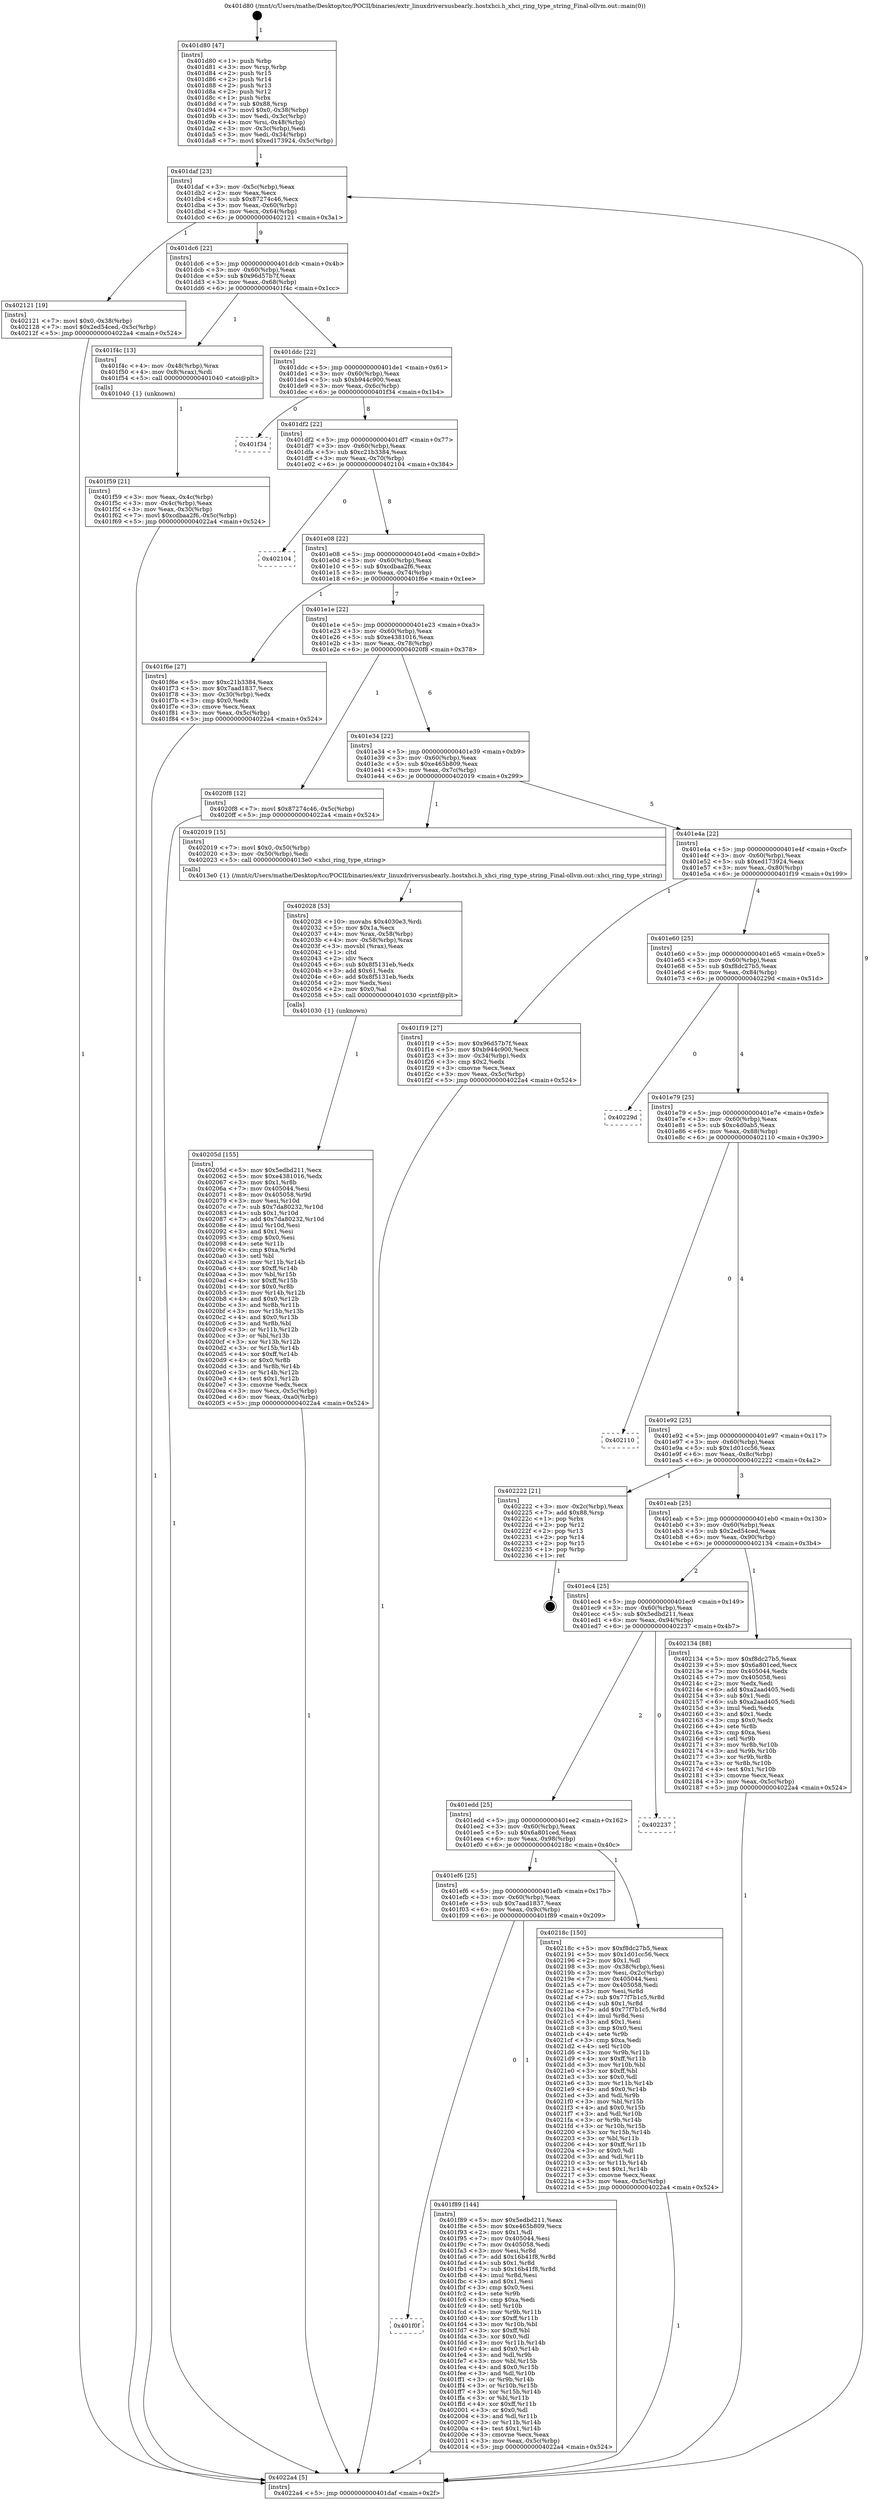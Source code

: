 digraph "0x401d80" {
  label = "0x401d80 (/mnt/c/Users/mathe/Desktop/tcc/POCII/binaries/extr_linuxdriversusbearly..hostxhci.h_xhci_ring_type_string_Final-ollvm.out::main(0))"
  labelloc = "t"
  node[shape=record]

  Entry [label="",width=0.3,height=0.3,shape=circle,fillcolor=black,style=filled]
  "0x401daf" [label="{
     0x401daf [23]\l
     | [instrs]\l
     &nbsp;&nbsp;0x401daf \<+3\>: mov -0x5c(%rbp),%eax\l
     &nbsp;&nbsp;0x401db2 \<+2\>: mov %eax,%ecx\l
     &nbsp;&nbsp;0x401db4 \<+6\>: sub $0x87274c46,%ecx\l
     &nbsp;&nbsp;0x401dba \<+3\>: mov %eax,-0x60(%rbp)\l
     &nbsp;&nbsp;0x401dbd \<+3\>: mov %ecx,-0x64(%rbp)\l
     &nbsp;&nbsp;0x401dc0 \<+6\>: je 0000000000402121 \<main+0x3a1\>\l
  }"]
  "0x402121" [label="{
     0x402121 [19]\l
     | [instrs]\l
     &nbsp;&nbsp;0x402121 \<+7\>: movl $0x0,-0x38(%rbp)\l
     &nbsp;&nbsp;0x402128 \<+7\>: movl $0x2ed54ced,-0x5c(%rbp)\l
     &nbsp;&nbsp;0x40212f \<+5\>: jmp 00000000004022a4 \<main+0x524\>\l
  }"]
  "0x401dc6" [label="{
     0x401dc6 [22]\l
     | [instrs]\l
     &nbsp;&nbsp;0x401dc6 \<+5\>: jmp 0000000000401dcb \<main+0x4b\>\l
     &nbsp;&nbsp;0x401dcb \<+3\>: mov -0x60(%rbp),%eax\l
     &nbsp;&nbsp;0x401dce \<+5\>: sub $0x96d57b7f,%eax\l
     &nbsp;&nbsp;0x401dd3 \<+3\>: mov %eax,-0x68(%rbp)\l
     &nbsp;&nbsp;0x401dd6 \<+6\>: je 0000000000401f4c \<main+0x1cc\>\l
  }"]
  Exit [label="",width=0.3,height=0.3,shape=circle,fillcolor=black,style=filled,peripheries=2]
  "0x401f4c" [label="{
     0x401f4c [13]\l
     | [instrs]\l
     &nbsp;&nbsp;0x401f4c \<+4\>: mov -0x48(%rbp),%rax\l
     &nbsp;&nbsp;0x401f50 \<+4\>: mov 0x8(%rax),%rdi\l
     &nbsp;&nbsp;0x401f54 \<+5\>: call 0000000000401040 \<atoi@plt\>\l
     | [calls]\l
     &nbsp;&nbsp;0x401040 \{1\} (unknown)\l
  }"]
  "0x401ddc" [label="{
     0x401ddc [22]\l
     | [instrs]\l
     &nbsp;&nbsp;0x401ddc \<+5\>: jmp 0000000000401de1 \<main+0x61\>\l
     &nbsp;&nbsp;0x401de1 \<+3\>: mov -0x60(%rbp),%eax\l
     &nbsp;&nbsp;0x401de4 \<+5\>: sub $0xb944c900,%eax\l
     &nbsp;&nbsp;0x401de9 \<+3\>: mov %eax,-0x6c(%rbp)\l
     &nbsp;&nbsp;0x401dec \<+6\>: je 0000000000401f34 \<main+0x1b4\>\l
  }"]
  "0x40205d" [label="{
     0x40205d [155]\l
     | [instrs]\l
     &nbsp;&nbsp;0x40205d \<+5\>: mov $0x5edbd211,%ecx\l
     &nbsp;&nbsp;0x402062 \<+5\>: mov $0xe4381016,%edx\l
     &nbsp;&nbsp;0x402067 \<+3\>: mov $0x1,%r8b\l
     &nbsp;&nbsp;0x40206a \<+7\>: mov 0x405044,%esi\l
     &nbsp;&nbsp;0x402071 \<+8\>: mov 0x405058,%r9d\l
     &nbsp;&nbsp;0x402079 \<+3\>: mov %esi,%r10d\l
     &nbsp;&nbsp;0x40207c \<+7\>: sub $0x7da80232,%r10d\l
     &nbsp;&nbsp;0x402083 \<+4\>: sub $0x1,%r10d\l
     &nbsp;&nbsp;0x402087 \<+7\>: add $0x7da80232,%r10d\l
     &nbsp;&nbsp;0x40208e \<+4\>: imul %r10d,%esi\l
     &nbsp;&nbsp;0x402092 \<+3\>: and $0x1,%esi\l
     &nbsp;&nbsp;0x402095 \<+3\>: cmp $0x0,%esi\l
     &nbsp;&nbsp;0x402098 \<+4\>: sete %r11b\l
     &nbsp;&nbsp;0x40209c \<+4\>: cmp $0xa,%r9d\l
     &nbsp;&nbsp;0x4020a0 \<+3\>: setl %bl\l
     &nbsp;&nbsp;0x4020a3 \<+3\>: mov %r11b,%r14b\l
     &nbsp;&nbsp;0x4020a6 \<+4\>: xor $0xff,%r14b\l
     &nbsp;&nbsp;0x4020aa \<+3\>: mov %bl,%r15b\l
     &nbsp;&nbsp;0x4020ad \<+4\>: xor $0xff,%r15b\l
     &nbsp;&nbsp;0x4020b1 \<+4\>: xor $0x0,%r8b\l
     &nbsp;&nbsp;0x4020b5 \<+3\>: mov %r14b,%r12b\l
     &nbsp;&nbsp;0x4020b8 \<+4\>: and $0x0,%r12b\l
     &nbsp;&nbsp;0x4020bc \<+3\>: and %r8b,%r11b\l
     &nbsp;&nbsp;0x4020bf \<+3\>: mov %r15b,%r13b\l
     &nbsp;&nbsp;0x4020c2 \<+4\>: and $0x0,%r13b\l
     &nbsp;&nbsp;0x4020c6 \<+3\>: and %r8b,%bl\l
     &nbsp;&nbsp;0x4020c9 \<+3\>: or %r11b,%r12b\l
     &nbsp;&nbsp;0x4020cc \<+3\>: or %bl,%r13b\l
     &nbsp;&nbsp;0x4020cf \<+3\>: xor %r13b,%r12b\l
     &nbsp;&nbsp;0x4020d2 \<+3\>: or %r15b,%r14b\l
     &nbsp;&nbsp;0x4020d5 \<+4\>: xor $0xff,%r14b\l
     &nbsp;&nbsp;0x4020d9 \<+4\>: or $0x0,%r8b\l
     &nbsp;&nbsp;0x4020dd \<+3\>: and %r8b,%r14b\l
     &nbsp;&nbsp;0x4020e0 \<+3\>: or %r14b,%r12b\l
     &nbsp;&nbsp;0x4020e3 \<+4\>: test $0x1,%r12b\l
     &nbsp;&nbsp;0x4020e7 \<+3\>: cmovne %edx,%ecx\l
     &nbsp;&nbsp;0x4020ea \<+3\>: mov %ecx,-0x5c(%rbp)\l
     &nbsp;&nbsp;0x4020ed \<+6\>: mov %eax,-0xa0(%rbp)\l
     &nbsp;&nbsp;0x4020f3 \<+5\>: jmp 00000000004022a4 \<main+0x524\>\l
  }"]
  "0x401f34" [label="{
     0x401f34\l
  }", style=dashed]
  "0x401df2" [label="{
     0x401df2 [22]\l
     | [instrs]\l
     &nbsp;&nbsp;0x401df2 \<+5\>: jmp 0000000000401df7 \<main+0x77\>\l
     &nbsp;&nbsp;0x401df7 \<+3\>: mov -0x60(%rbp),%eax\l
     &nbsp;&nbsp;0x401dfa \<+5\>: sub $0xc21b3384,%eax\l
     &nbsp;&nbsp;0x401dff \<+3\>: mov %eax,-0x70(%rbp)\l
     &nbsp;&nbsp;0x401e02 \<+6\>: je 0000000000402104 \<main+0x384\>\l
  }"]
  "0x402028" [label="{
     0x402028 [53]\l
     | [instrs]\l
     &nbsp;&nbsp;0x402028 \<+10\>: movabs $0x4030e3,%rdi\l
     &nbsp;&nbsp;0x402032 \<+5\>: mov $0x1a,%ecx\l
     &nbsp;&nbsp;0x402037 \<+4\>: mov %rax,-0x58(%rbp)\l
     &nbsp;&nbsp;0x40203b \<+4\>: mov -0x58(%rbp),%rax\l
     &nbsp;&nbsp;0x40203f \<+3\>: movsbl (%rax),%eax\l
     &nbsp;&nbsp;0x402042 \<+1\>: cltd\l
     &nbsp;&nbsp;0x402043 \<+2\>: idiv %ecx\l
     &nbsp;&nbsp;0x402045 \<+6\>: sub $0x8f5131eb,%edx\l
     &nbsp;&nbsp;0x40204b \<+3\>: add $0x61,%edx\l
     &nbsp;&nbsp;0x40204e \<+6\>: add $0x8f5131eb,%edx\l
     &nbsp;&nbsp;0x402054 \<+2\>: mov %edx,%esi\l
     &nbsp;&nbsp;0x402056 \<+2\>: mov $0x0,%al\l
     &nbsp;&nbsp;0x402058 \<+5\>: call 0000000000401030 \<printf@plt\>\l
     | [calls]\l
     &nbsp;&nbsp;0x401030 \{1\} (unknown)\l
  }"]
  "0x402104" [label="{
     0x402104\l
  }", style=dashed]
  "0x401e08" [label="{
     0x401e08 [22]\l
     | [instrs]\l
     &nbsp;&nbsp;0x401e08 \<+5\>: jmp 0000000000401e0d \<main+0x8d\>\l
     &nbsp;&nbsp;0x401e0d \<+3\>: mov -0x60(%rbp),%eax\l
     &nbsp;&nbsp;0x401e10 \<+5\>: sub $0xcdbaa2f6,%eax\l
     &nbsp;&nbsp;0x401e15 \<+3\>: mov %eax,-0x74(%rbp)\l
     &nbsp;&nbsp;0x401e18 \<+6\>: je 0000000000401f6e \<main+0x1ee\>\l
  }"]
  "0x401f0f" [label="{
     0x401f0f\l
  }", style=dashed]
  "0x401f6e" [label="{
     0x401f6e [27]\l
     | [instrs]\l
     &nbsp;&nbsp;0x401f6e \<+5\>: mov $0xc21b3384,%eax\l
     &nbsp;&nbsp;0x401f73 \<+5\>: mov $0x7aad1837,%ecx\l
     &nbsp;&nbsp;0x401f78 \<+3\>: mov -0x30(%rbp),%edx\l
     &nbsp;&nbsp;0x401f7b \<+3\>: cmp $0x0,%edx\l
     &nbsp;&nbsp;0x401f7e \<+3\>: cmove %ecx,%eax\l
     &nbsp;&nbsp;0x401f81 \<+3\>: mov %eax,-0x5c(%rbp)\l
     &nbsp;&nbsp;0x401f84 \<+5\>: jmp 00000000004022a4 \<main+0x524\>\l
  }"]
  "0x401e1e" [label="{
     0x401e1e [22]\l
     | [instrs]\l
     &nbsp;&nbsp;0x401e1e \<+5\>: jmp 0000000000401e23 \<main+0xa3\>\l
     &nbsp;&nbsp;0x401e23 \<+3\>: mov -0x60(%rbp),%eax\l
     &nbsp;&nbsp;0x401e26 \<+5\>: sub $0xe4381016,%eax\l
     &nbsp;&nbsp;0x401e2b \<+3\>: mov %eax,-0x78(%rbp)\l
     &nbsp;&nbsp;0x401e2e \<+6\>: je 00000000004020f8 \<main+0x378\>\l
  }"]
  "0x401f89" [label="{
     0x401f89 [144]\l
     | [instrs]\l
     &nbsp;&nbsp;0x401f89 \<+5\>: mov $0x5edbd211,%eax\l
     &nbsp;&nbsp;0x401f8e \<+5\>: mov $0xe465b809,%ecx\l
     &nbsp;&nbsp;0x401f93 \<+2\>: mov $0x1,%dl\l
     &nbsp;&nbsp;0x401f95 \<+7\>: mov 0x405044,%esi\l
     &nbsp;&nbsp;0x401f9c \<+7\>: mov 0x405058,%edi\l
     &nbsp;&nbsp;0x401fa3 \<+3\>: mov %esi,%r8d\l
     &nbsp;&nbsp;0x401fa6 \<+7\>: add $0x16b41f8,%r8d\l
     &nbsp;&nbsp;0x401fad \<+4\>: sub $0x1,%r8d\l
     &nbsp;&nbsp;0x401fb1 \<+7\>: sub $0x16b41f8,%r8d\l
     &nbsp;&nbsp;0x401fb8 \<+4\>: imul %r8d,%esi\l
     &nbsp;&nbsp;0x401fbc \<+3\>: and $0x1,%esi\l
     &nbsp;&nbsp;0x401fbf \<+3\>: cmp $0x0,%esi\l
     &nbsp;&nbsp;0x401fc2 \<+4\>: sete %r9b\l
     &nbsp;&nbsp;0x401fc6 \<+3\>: cmp $0xa,%edi\l
     &nbsp;&nbsp;0x401fc9 \<+4\>: setl %r10b\l
     &nbsp;&nbsp;0x401fcd \<+3\>: mov %r9b,%r11b\l
     &nbsp;&nbsp;0x401fd0 \<+4\>: xor $0xff,%r11b\l
     &nbsp;&nbsp;0x401fd4 \<+3\>: mov %r10b,%bl\l
     &nbsp;&nbsp;0x401fd7 \<+3\>: xor $0xff,%bl\l
     &nbsp;&nbsp;0x401fda \<+3\>: xor $0x0,%dl\l
     &nbsp;&nbsp;0x401fdd \<+3\>: mov %r11b,%r14b\l
     &nbsp;&nbsp;0x401fe0 \<+4\>: and $0x0,%r14b\l
     &nbsp;&nbsp;0x401fe4 \<+3\>: and %dl,%r9b\l
     &nbsp;&nbsp;0x401fe7 \<+3\>: mov %bl,%r15b\l
     &nbsp;&nbsp;0x401fea \<+4\>: and $0x0,%r15b\l
     &nbsp;&nbsp;0x401fee \<+3\>: and %dl,%r10b\l
     &nbsp;&nbsp;0x401ff1 \<+3\>: or %r9b,%r14b\l
     &nbsp;&nbsp;0x401ff4 \<+3\>: or %r10b,%r15b\l
     &nbsp;&nbsp;0x401ff7 \<+3\>: xor %r15b,%r14b\l
     &nbsp;&nbsp;0x401ffa \<+3\>: or %bl,%r11b\l
     &nbsp;&nbsp;0x401ffd \<+4\>: xor $0xff,%r11b\l
     &nbsp;&nbsp;0x402001 \<+3\>: or $0x0,%dl\l
     &nbsp;&nbsp;0x402004 \<+3\>: and %dl,%r11b\l
     &nbsp;&nbsp;0x402007 \<+3\>: or %r11b,%r14b\l
     &nbsp;&nbsp;0x40200a \<+4\>: test $0x1,%r14b\l
     &nbsp;&nbsp;0x40200e \<+3\>: cmovne %ecx,%eax\l
     &nbsp;&nbsp;0x402011 \<+3\>: mov %eax,-0x5c(%rbp)\l
     &nbsp;&nbsp;0x402014 \<+5\>: jmp 00000000004022a4 \<main+0x524\>\l
  }"]
  "0x4020f8" [label="{
     0x4020f8 [12]\l
     | [instrs]\l
     &nbsp;&nbsp;0x4020f8 \<+7\>: movl $0x87274c46,-0x5c(%rbp)\l
     &nbsp;&nbsp;0x4020ff \<+5\>: jmp 00000000004022a4 \<main+0x524\>\l
  }"]
  "0x401e34" [label="{
     0x401e34 [22]\l
     | [instrs]\l
     &nbsp;&nbsp;0x401e34 \<+5\>: jmp 0000000000401e39 \<main+0xb9\>\l
     &nbsp;&nbsp;0x401e39 \<+3\>: mov -0x60(%rbp),%eax\l
     &nbsp;&nbsp;0x401e3c \<+5\>: sub $0xe465b809,%eax\l
     &nbsp;&nbsp;0x401e41 \<+3\>: mov %eax,-0x7c(%rbp)\l
     &nbsp;&nbsp;0x401e44 \<+6\>: je 0000000000402019 \<main+0x299\>\l
  }"]
  "0x401ef6" [label="{
     0x401ef6 [25]\l
     | [instrs]\l
     &nbsp;&nbsp;0x401ef6 \<+5\>: jmp 0000000000401efb \<main+0x17b\>\l
     &nbsp;&nbsp;0x401efb \<+3\>: mov -0x60(%rbp),%eax\l
     &nbsp;&nbsp;0x401efe \<+5\>: sub $0x7aad1837,%eax\l
     &nbsp;&nbsp;0x401f03 \<+6\>: mov %eax,-0x9c(%rbp)\l
     &nbsp;&nbsp;0x401f09 \<+6\>: je 0000000000401f89 \<main+0x209\>\l
  }"]
  "0x402019" [label="{
     0x402019 [15]\l
     | [instrs]\l
     &nbsp;&nbsp;0x402019 \<+7\>: movl $0x0,-0x50(%rbp)\l
     &nbsp;&nbsp;0x402020 \<+3\>: mov -0x50(%rbp),%edi\l
     &nbsp;&nbsp;0x402023 \<+5\>: call 00000000004013e0 \<xhci_ring_type_string\>\l
     | [calls]\l
     &nbsp;&nbsp;0x4013e0 \{1\} (/mnt/c/Users/mathe/Desktop/tcc/POCII/binaries/extr_linuxdriversusbearly..hostxhci.h_xhci_ring_type_string_Final-ollvm.out::xhci_ring_type_string)\l
  }"]
  "0x401e4a" [label="{
     0x401e4a [22]\l
     | [instrs]\l
     &nbsp;&nbsp;0x401e4a \<+5\>: jmp 0000000000401e4f \<main+0xcf\>\l
     &nbsp;&nbsp;0x401e4f \<+3\>: mov -0x60(%rbp),%eax\l
     &nbsp;&nbsp;0x401e52 \<+5\>: sub $0xed173924,%eax\l
     &nbsp;&nbsp;0x401e57 \<+3\>: mov %eax,-0x80(%rbp)\l
     &nbsp;&nbsp;0x401e5a \<+6\>: je 0000000000401f19 \<main+0x199\>\l
  }"]
  "0x40218c" [label="{
     0x40218c [150]\l
     | [instrs]\l
     &nbsp;&nbsp;0x40218c \<+5\>: mov $0xf8dc27b5,%eax\l
     &nbsp;&nbsp;0x402191 \<+5\>: mov $0x1d01cc56,%ecx\l
     &nbsp;&nbsp;0x402196 \<+2\>: mov $0x1,%dl\l
     &nbsp;&nbsp;0x402198 \<+3\>: mov -0x38(%rbp),%esi\l
     &nbsp;&nbsp;0x40219b \<+3\>: mov %esi,-0x2c(%rbp)\l
     &nbsp;&nbsp;0x40219e \<+7\>: mov 0x405044,%esi\l
     &nbsp;&nbsp;0x4021a5 \<+7\>: mov 0x405058,%edi\l
     &nbsp;&nbsp;0x4021ac \<+3\>: mov %esi,%r8d\l
     &nbsp;&nbsp;0x4021af \<+7\>: sub $0x77f7b1c5,%r8d\l
     &nbsp;&nbsp;0x4021b6 \<+4\>: sub $0x1,%r8d\l
     &nbsp;&nbsp;0x4021ba \<+7\>: add $0x77f7b1c5,%r8d\l
     &nbsp;&nbsp;0x4021c1 \<+4\>: imul %r8d,%esi\l
     &nbsp;&nbsp;0x4021c5 \<+3\>: and $0x1,%esi\l
     &nbsp;&nbsp;0x4021c8 \<+3\>: cmp $0x0,%esi\l
     &nbsp;&nbsp;0x4021cb \<+4\>: sete %r9b\l
     &nbsp;&nbsp;0x4021cf \<+3\>: cmp $0xa,%edi\l
     &nbsp;&nbsp;0x4021d2 \<+4\>: setl %r10b\l
     &nbsp;&nbsp;0x4021d6 \<+3\>: mov %r9b,%r11b\l
     &nbsp;&nbsp;0x4021d9 \<+4\>: xor $0xff,%r11b\l
     &nbsp;&nbsp;0x4021dd \<+3\>: mov %r10b,%bl\l
     &nbsp;&nbsp;0x4021e0 \<+3\>: xor $0xff,%bl\l
     &nbsp;&nbsp;0x4021e3 \<+3\>: xor $0x0,%dl\l
     &nbsp;&nbsp;0x4021e6 \<+3\>: mov %r11b,%r14b\l
     &nbsp;&nbsp;0x4021e9 \<+4\>: and $0x0,%r14b\l
     &nbsp;&nbsp;0x4021ed \<+3\>: and %dl,%r9b\l
     &nbsp;&nbsp;0x4021f0 \<+3\>: mov %bl,%r15b\l
     &nbsp;&nbsp;0x4021f3 \<+4\>: and $0x0,%r15b\l
     &nbsp;&nbsp;0x4021f7 \<+3\>: and %dl,%r10b\l
     &nbsp;&nbsp;0x4021fa \<+3\>: or %r9b,%r14b\l
     &nbsp;&nbsp;0x4021fd \<+3\>: or %r10b,%r15b\l
     &nbsp;&nbsp;0x402200 \<+3\>: xor %r15b,%r14b\l
     &nbsp;&nbsp;0x402203 \<+3\>: or %bl,%r11b\l
     &nbsp;&nbsp;0x402206 \<+4\>: xor $0xff,%r11b\l
     &nbsp;&nbsp;0x40220a \<+3\>: or $0x0,%dl\l
     &nbsp;&nbsp;0x40220d \<+3\>: and %dl,%r11b\l
     &nbsp;&nbsp;0x402210 \<+3\>: or %r11b,%r14b\l
     &nbsp;&nbsp;0x402213 \<+4\>: test $0x1,%r14b\l
     &nbsp;&nbsp;0x402217 \<+3\>: cmovne %ecx,%eax\l
     &nbsp;&nbsp;0x40221a \<+3\>: mov %eax,-0x5c(%rbp)\l
     &nbsp;&nbsp;0x40221d \<+5\>: jmp 00000000004022a4 \<main+0x524\>\l
  }"]
  "0x401f19" [label="{
     0x401f19 [27]\l
     | [instrs]\l
     &nbsp;&nbsp;0x401f19 \<+5\>: mov $0x96d57b7f,%eax\l
     &nbsp;&nbsp;0x401f1e \<+5\>: mov $0xb944c900,%ecx\l
     &nbsp;&nbsp;0x401f23 \<+3\>: mov -0x34(%rbp),%edx\l
     &nbsp;&nbsp;0x401f26 \<+3\>: cmp $0x2,%edx\l
     &nbsp;&nbsp;0x401f29 \<+3\>: cmovne %ecx,%eax\l
     &nbsp;&nbsp;0x401f2c \<+3\>: mov %eax,-0x5c(%rbp)\l
     &nbsp;&nbsp;0x401f2f \<+5\>: jmp 00000000004022a4 \<main+0x524\>\l
  }"]
  "0x401e60" [label="{
     0x401e60 [25]\l
     | [instrs]\l
     &nbsp;&nbsp;0x401e60 \<+5\>: jmp 0000000000401e65 \<main+0xe5\>\l
     &nbsp;&nbsp;0x401e65 \<+3\>: mov -0x60(%rbp),%eax\l
     &nbsp;&nbsp;0x401e68 \<+5\>: sub $0xf8dc27b5,%eax\l
     &nbsp;&nbsp;0x401e6d \<+6\>: mov %eax,-0x84(%rbp)\l
     &nbsp;&nbsp;0x401e73 \<+6\>: je 000000000040229d \<main+0x51d\>\l
  }"]
  "0x4022a4" [label="{
     0x4022a4 [5]\l
     | [instrs]\l
     &nbsp;&nbsp;0x4022a4 \<+5\>: jmp 0000000000401daf \<main+0x2f\>\l
  }"]
  "0x401d80" [label="{
     0x401d80 [47]\l
     | [instrs]\l
     &nbsp;&nbsp;0x401d80 \<+1\>: push %rbp\l
     &nbsp;&nbsp;0x401d81 \<+3\>: mov %rsp,%rbp\l
     &nbsp;&nbsp;0x401d84 \<+2\>: push %r15\l
     &nbsp;&nbsp;0x401d86 \<+2\>: push %r14\l
     &nbsp;&nbsp;0x401d88 \<+2\>: push %r13\l
     &nbsp;&nbsp;0x401d8a \<+2\>: push %r12\l
     &nbsp;&nbsp;0x401d8c \<+1\>: push %rbx\l
     &nbsp;&nbsp;0x401d8d \<+7\>: sub $0x88,%rsp\l
     &nbsp;&nbsp;0x401d94 \<+7\>: movl $0x0,-0x38(%rbp)\l
     &nbsp;&nbsp;0x401d9b \<+3\>: mov %edi,-0x3c(%rbp)\l
     &nbsp;&nbsp;0x401d9e \<+4\>: mov %rsi,-0x48(%rbp)\l
     &nbsp;&nbsp;0x401da2 \<+3\>: mov -0x3c(%rbp),%edi\l
     &nbsp;&nbsp;0x401da5 \<+3\>: mov %edi,-0x34(%rbp)\l
     &nbsp;&nbsp;0x401da8 \<+7\>: movl $0xed173924,-0x5c(%rbp)\l
  }"]
  "0x401f59" [label="{
     0x401f59 [21]\l
     | [instrs]\l
     &nbsp;&nbsp;0x401f59 \<+3\>: mov %eax,-0x4c(%rbp)\l
     &nbsp;&nbsp;0x401f5c \<+3\>: mov -0x4c(%rbp),%eax\l
     &nbsp;&nbsp;0x401f5f \<+3\>: mov %eax,-0x30(%rbp)\l
     &nbsp;&nbsp;0x401f62 \<+7\>: movl $0xcdbaa2f6,-0x5c(%rbp)\l
     &nbsp;&nbsp;0x401f69 \<+5\>: jmp 00000000004022a4 \<main+0x524\>\l
  }"]
  "0x401edd" [label="{
     0x401edd [25]\l
     | [instrs]\l
     &nbsp;&nbsp;0x401edd \<+5\>: jmp 0000000000401ee2 \<main+0x162\>\l
     &nbsp;&nbsp;0x401ee2 \<+3\>: mov -0x60(%rbp),%eax\l
     &nbsp;&nbsp;0x401ee5 \<+5\>: sub $0x6a801ced,%eax\l
     &nbsp;&nbsp;0x401eea \<+6\>: mov %eax,-0x98(%rbp)\l
     &nbsp;&nbsp;0x401ef0 \<+6\>: je 000000000040218c \<main+0x40c\>\l
  }"]
  "0x40229d" [label="{
     0x40229d\l
  }", style=dashed]
  "0x401e79" [label="{
     0x401e79 [25]\l
     | [instrs]\l
     &nbsp;&nbsp;0x401e79 \<+5\>: jmp 0000000000401e7e \<main+0xfe\>\l
     &nbsp;&nbsp;0x401e7e \<+3\>: mov -0x60(%rbp),%eax\l
     &nbsp;&nbsp;0x401e81 \<+5\>: sub $0xc4d0ab5,%eax\l
     &nbsp;&nbsp;0x401e86 \<+6\>: mov %eax,-0x88(%rbp)\l
     &nbsp;&nbsp;0x401e8c \<+6\>: je 0000000000402110 \<main+0x390\>\l
  }"]
  "0x402237" [label="{
     0x402237\l
  }", style=dashed]
  "0x402110" [label="{
     0x402110\l
  }", style=dashed]
  "0x401e92" [label="{
     0x401e92 [25]\l
     | [instrs]\l
     &nbsp;&nbsp;0x401e92 \<+5\>: jmp 0000000000401e97 \<main+0x117\>\l
     &nbsp;&nbsp;0x401e97 \<+3\>: mov -0x60(%rbp),%eax\l
     &nbsp;&nbsp;0x401e9a \<+5\>: sub $0x1d01cc56,%eax\l
     &nbsp;&nbsp;0x401e9f \<+6\>: mov %eax,-0x8c(%rbp)\l
     &nbsp;&nbsp;0x401ea5 \<+6\>: je 0000000000402222 \<main+0x4a2\>\l
  }"]
  "0x401ec4" [label="{
     0x401ec4 [25]\l
     | [instrs]\l
     &nbsp;&nbsp;0x401ec4 \<+5\>: jmp 0000000000401ec9 \<main+0x149\>\l
     &nbsp;&nbsp;0x401ec9 \<+3\>: mov -0x60(%rbp),%eax\l
     &nbsp;&nbsp;0x401ecc \<+5\>: sub $0x5edbd211,%eax\l
     &nbsp;&nbsp;0x401ed1 \<+6\>: mov %eax,-0x94(%rbp)\l
     &nbsp;&nbsp;0x401ed7 \<+6\>: je 0000000000402237 \<main+0x4b7\>\l
  }"]
  "0x402222" [label="{
     0x402222 [21]\l
     | [instrs]\l
     &nbsp;&nbsp;0x402222 \<+3\>: mov -0x2c(%rbp),%eax\l
     &nbsp;&nbsp;0x402225 \<+7\>: add $0x88,%rsp\l
     &nbsp;&nbsp;0x40222c \<+1\>: pop %rbx\l
     &nbsp;&nbsp;0x40222d \<+2\>: pop %r12\l
     &nbsp;&nbsp;0x40222f \<+2\>: pop %r13\l
     &nbsp;&nbsp;0x402231 \<+2\>: pop %r14\l
     &nbsp;&nbsp;0x402233 \<+2\>: pop %r15\l
     &nbsp;&nbsp;0x402235 \<+1\>: pop %rbp\l
     &nbsp;&nbsp;0x402236 \<+1\>: ret\l
  }"]
  "0x401eab" [label="{
     0x401eab [25]\l
     | [instrs]\l
     &nbsp;&nbsp;0x401eab \<+5\>: jmp 0000000000401eb0 \<main+0x130\>\l
     &nbsp;&nbsp;0x401eb0 \<+3\>: mov -0x60(%rbp),%eax\l
     &nbsp;&nbsp;0x401eb3 \<+5\>: sub $0x2ed54ced,%eax\l
     &nbsp;&nbsp;0x401eb8 \<+6\>: mov %eax,-0x90(%rbp)\l
     &nbsp;&nbsp;0x401ebe \<+6\>: je 0000000000402134 \<main+0x3b4\>\l
  }"]
  "0x402134" [label="{
     0x402134 [88]\l
     | [instrs]\l
     &nbsp;&nbsp;0x402134 \<+5\>: mov $0xf8dc27b5,%eax\l
     &nbsp;&nbsp;0x402139 \<+5\>: mov $0x6a801ced,%ecx\l
     &nbsp;&nbsp;0x40213e \<+7\>: mov 0x405044,%edx\l
     &nbsp;&nbsp;0x402145 \<+7\>: mov 0x405058,%esi\l
     &nbsp;&nbsp;0x40214c \<+2\>: mov %edx,%edi\l
     &nbsp;&nbsp;0x40214e \<+6\>: add $0xa2aad405,%edi\l
     &nbsp;&nbsp;0x402154 \<+3\>: sub $0x1,%edi\l
     &nbsp;&nbsp;0x402157 \<+6\>: sub $0xa2aad405,%edi\l
     &nbsp;&nbsp;0x40215d \<+3\>: imul %edi,%edx\l
     &nbsp;&nbsp;0x402160 \<+3\>: and $0x1,%edx\l
     &nbsp;&nbsp;0x402163 \<+3\>: cmp $0x0,%edx\l
     &nbsp;&nbsp;0x402166 \<+4\>: sete %r8b\l
     &nbsp;&nbsp;0x40216a \<+3\>: cmp $0xa,%esi\l
     &nbsp;&nbsp;0x40216d \<+4\>: setl %r9b\l
     &nbsp;&nbsp;0x402171 \<+3\>: mov %r8b,%r10b\l
     &nbsp;&nbsp;0x402174 \<+3\>: and %r9b,%r10b\l
     &nbsp;&nbsp;0x402177 \<+3\>: xor %r9b,%r8b\l
     &nbsp;&nbsp;0x40217a \<+3\>: or %r8b,%r10b\l
     &nbsp;&nbsp;0x40217d \<+4\>: test $0x1,%r10b\l
     &nbsp;&nbsp;0x402181 \<+3\>: cmovne %ecx,%eax\l
     &nbsp;&nbsp;0x402184 \<+3\>: mov %eax,-0x5c(%rbp)\l
     &nbsp;&nbsp;0x402187 \<+5\>: jmp 00000000004022a4 \<main+0x524\>\l
  }"]
  Entry -> "0x401d80" [label=" 1"]
  "0x401daf" -> "0x402121" [label=" 1"]
  "0x401daf" -> "0x401dc6" [label=" 9"]
  "0x402222" -> Exit [label=" 1"]
  "0x401dc6" -> "0x401f4c" [label=" 1"]
  "0x401dc6" -> "0x401ddc" [label=" 8"]
  "0x40218c" -> "0x4022a4" [label=" 1"]
  "0x401ddc" -> "0x401f34" [label=" 0"]
  "0x401ddc" -> "0x401df2" [label=" 8"]
  "0x402134" -> "0x4022a4" [label=" 1"]
  "0x401df2" -> "0x402104" [label=" 0"]
  "0x401df2" -> "0x401e08" [label=" 8"]
  "0x402121" -> "0x4022a4" [label=" 1"]
  "0x401e08" -> "0x401f6e" [label=" 1"]
  "0x401e08" -> "0x401e1e" [label=" 7"]
  "0x4020f8" -> "0x4022a4" [label=" 1"]
  "0x401e1e" -> "0x4020f8" [label=" 1"]
  "0x401e1e" -> "0x401e34" [label=" 6"]
  "0x40205d" -> "0x4022a4" [label=" 1"]
  "0x401e34" -> "0x402019" [label=" 1"]
  "0x401e34" -> "0x401e4a" [label=" 5"]
  "0x402019" -> "0x402028" [label=" 1"]
  "0x401e4a" -> "0x401f19" [label=" 1"]
  "0x401e4a" -> "0x401e60" [label=" 4"]
  "0x401f19" -> "0x4022a4" [label=" 1"]
  "0x401d80" -> "0x401daf" [label=" 1"]
  "0x4022a4" -> "0x401daf" [label=" 9"]
  "0x401f4c" -> "0x401f59" [label=" 1"]
  "0x401f59" -> "0x4022a4" [label=" 1"]
  "0x401f6e" -> "0x4022a4" [label=" 1"]
  "0x401f89" -> "0x4022a4" [label=" 1"]
  "0x401e60" -> "0x40229d" [label=" 0"]
  "0x401e60" -> "0x401e79" [label=" 4"]
  "0x401ef6" -> "0x401f89" [label=" 1"]
  "0x401e79" -> "0x402110" [label=" 0"]
  "0x401e79" -> "0x401e92" [label=" 4"]
  "0x402028" -> "0x40205d" [label=" 1"]
  "0x401e92" -> "0x402222" [label=" 1"]
  "0x401e92" -> "0x401eab" [label=" 3"]
  "0x401edd" -> "0x40218c" [label=" 1"]
  "0x401eab" -> "0x402134" [label=" 1"]
  "0x401eab" -> "0x401ec4" [label=" 2"]
  "0x401edd" -> "0x401ef6" [label=" 1"]
  "0x401ec4" -> "0x402237" [label=" 0"]
  "0x401ec4" -> "0x401edd" [label=" 2"]
  "0x401ef6" -> "0x401f0f" [label=" 0"]
}
